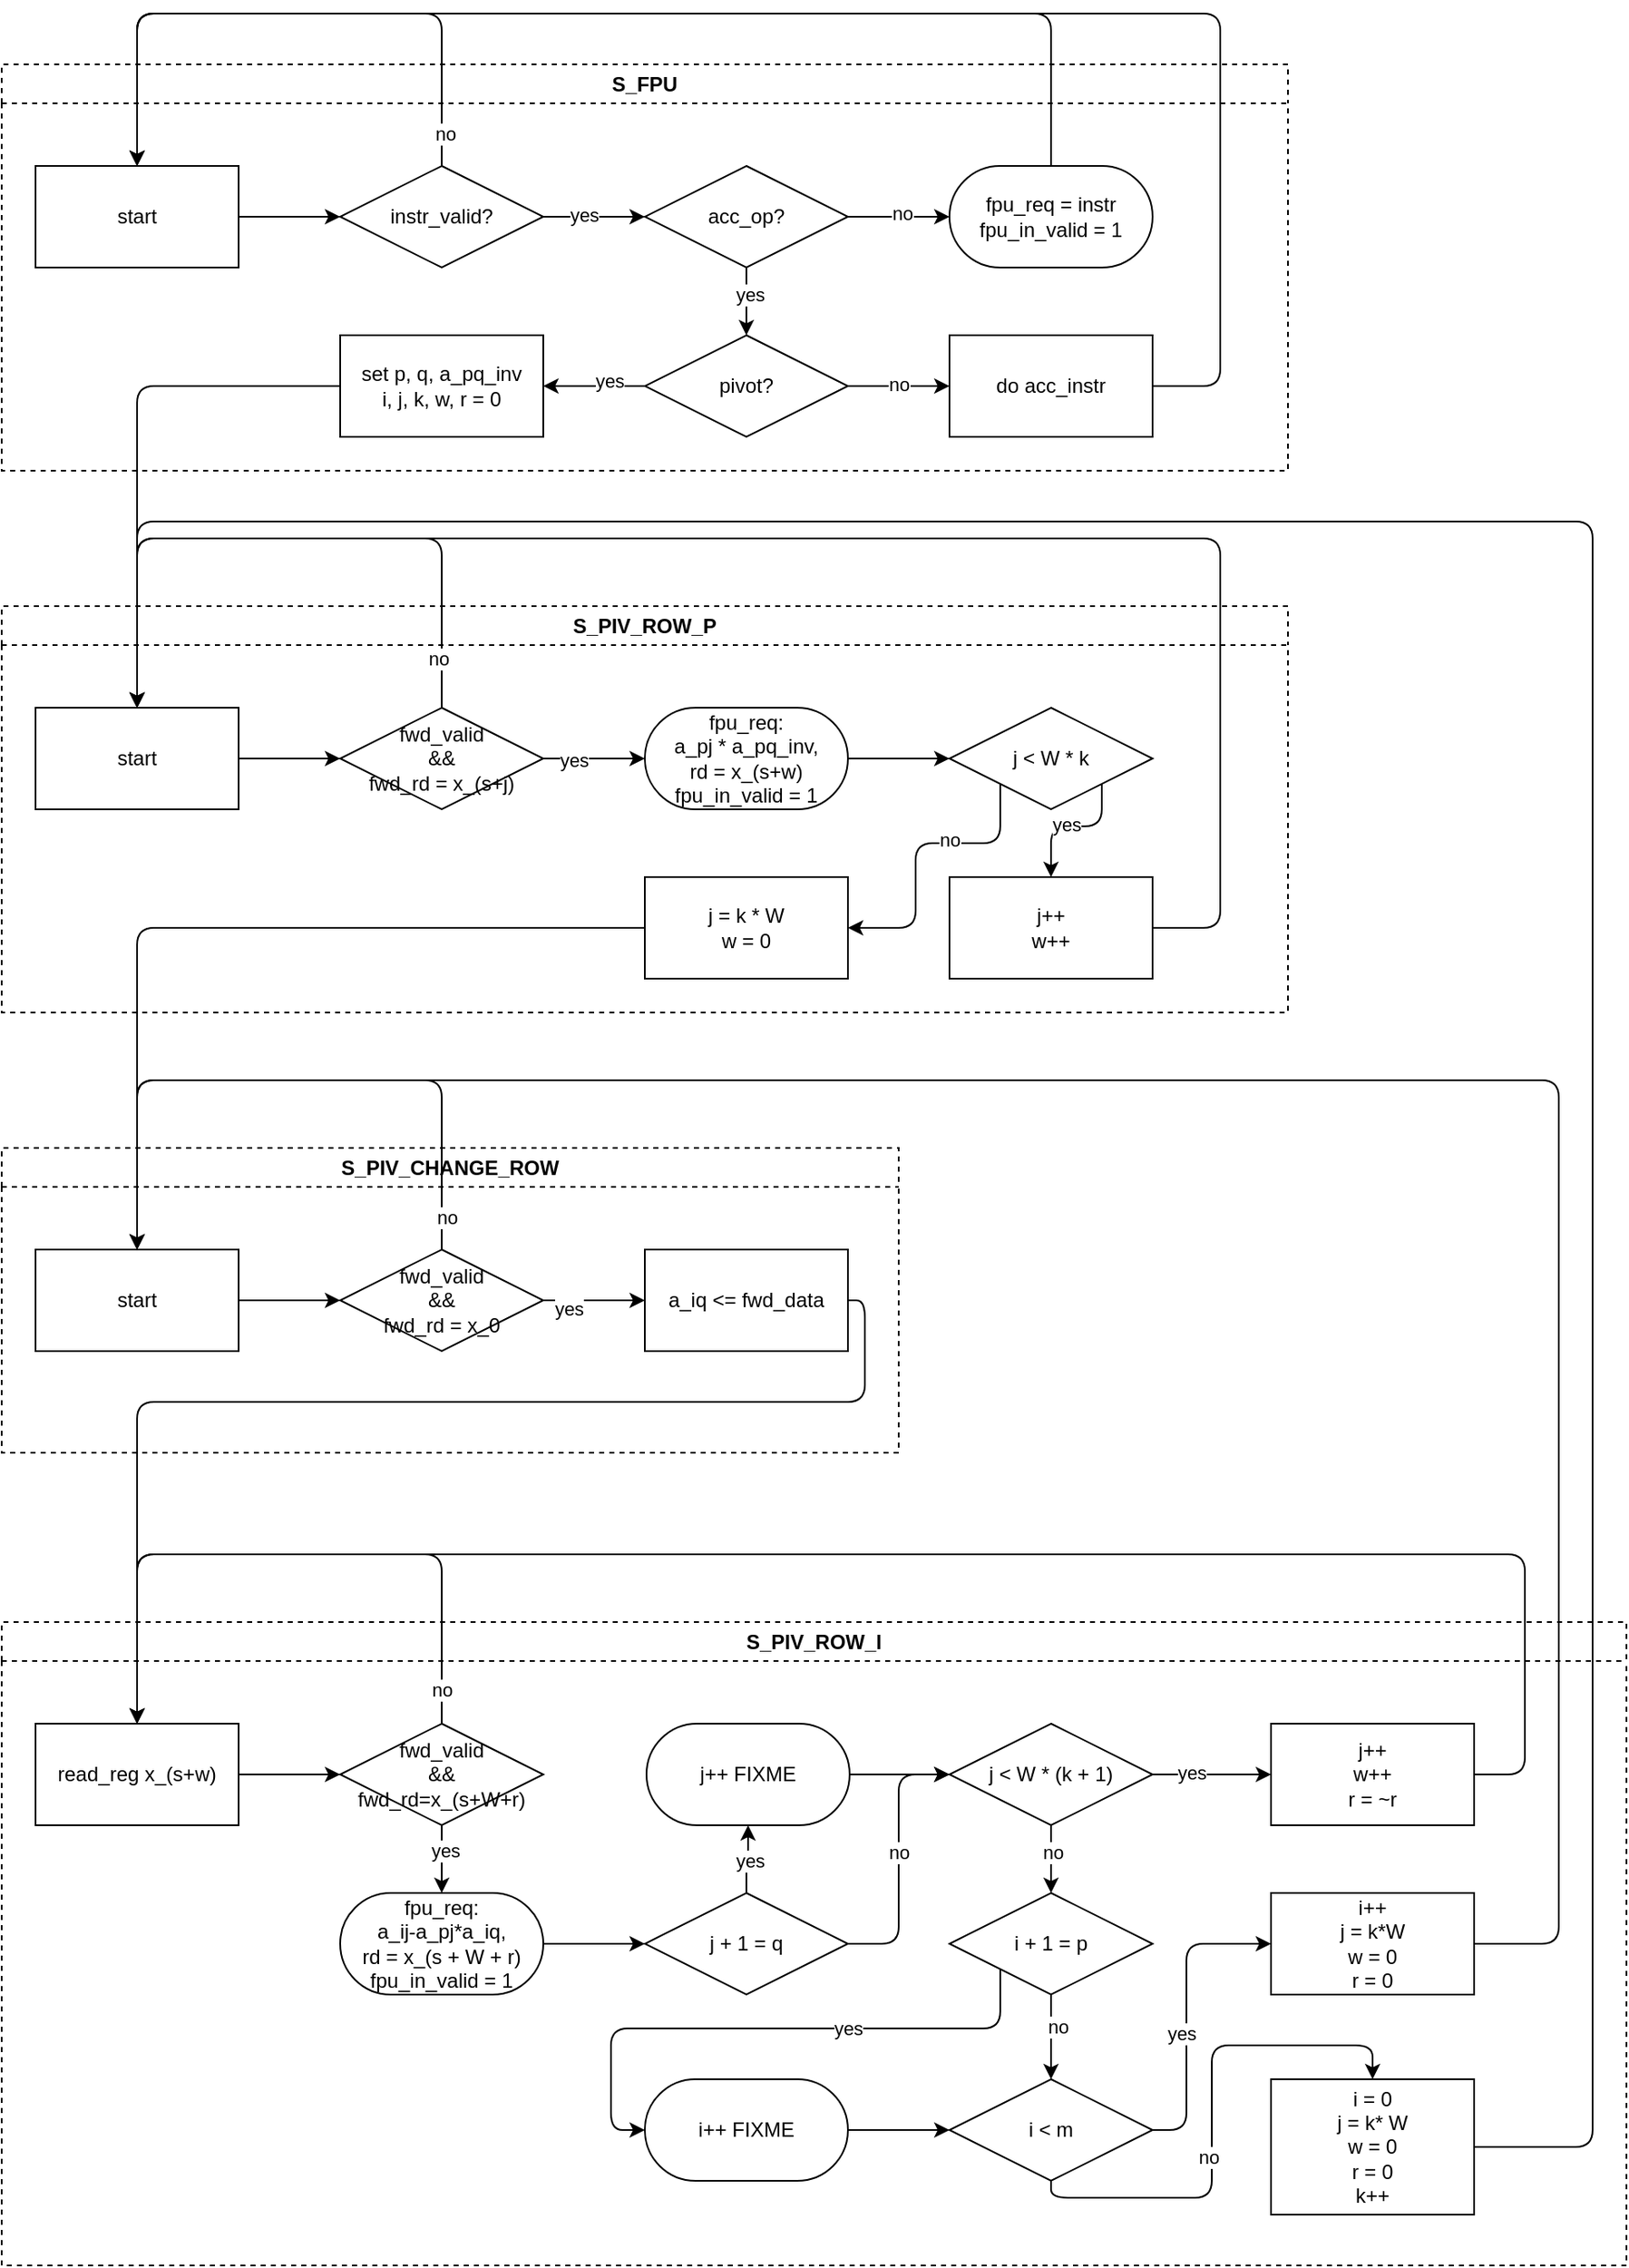 <mxfile>
    <diagram id="upM8BxJ4DCmBjdvqJWjv" name="Page-1">
        <mxGraphModel dx="1823" dy="1557" grid="1" gridSize="10" guides="1" tooltips="1" connect="1" arrows="1" fold="1" page="1" pageScale="1" pageWidth="850" pageHeight="1100" math="0" shadow="0">
            <root>
                <mxCell id="0"/>
                <mxCell id="1" parent="0"/>
                <mxCell id="11" value="S_FPU" style="swimlane;whiteSpace=wrap;html=1;dashed=1;fillColor=none;" parent="1" vertex="1">
                    <mxGeometry x="-280" y="80" width="760" height="240" as="geometry"/>
                </mxCell>
                <mxCell id="54" style="edgeStyle=none;html=1;exitX=1;exitY=0.5;exitDx=0;exitDy=0;entryX=0;entryY=0.5;entryDx=0;entryDy=0;" parent="11" source="13" target="15" edge="1">
                    <mxGeometry relative="1" as="geometry"/>
                </mxCell>
                <mxCell id="13" value="start" style="rounded=0;whiteSpace=wrap;html=1;" parent="11" vertex="1">
                    <mxGeometry x="20" y="60" width="120" height="60" as="geometry"/>
                </mxCell>
                <mxCell id="15" value="instr_valid?" style="rhombus;whiteSpace=wrap;html=1;" parent="11" vertex="1">
                    <mxGeometry x="200" y="60" width="120" height="60" as="geometry"/>
                </mxCell>
                <mxCell id="18" value="" style="endArrow=classic;html=1;entryX=0.5;entryY=0;entryDx=0;entryDy=0;exitX=0.5;exitY=0;exitDx=0;exitDy=0;" parent="11" source="15" target="13" edge="1">
                    <mxGeometry relative="1" as="geometry">
                        <mxPoint x="10" y="170" as="sourcePoint"/>
                        <mxPoint x="-50" y="-40" as="targetPoint"/>
                        <Array as="points">
                            <mxPoint x="260" y="-30"/>
                            <mxPoint x="80" y="-30"/>
                        </Array>
                    </mxGeometry>
                </mxCell>
                <mxCell id="58" value="no" style="edgeLabel;html=1;align=center;verticalAlign=middle;resizable=0;points=[];" parent="18" vertex="1" connectable="0">
                    <mxGeometry x="-0.891" y="-2" relative="1" as="geometry">
                        <mxPoint as="offset"/>
                    </mxGeometry>
                </mxCell>
                <mxCell id="64" value="&lt;font style=&quot;color: rgb(0, 0, 0);&quot;&gt;set p, q, a_pq_inv&lt;/font&gt;&lt;div&gt;&lt;font style=&quot;color: rgb(0, 0, 0);&quot;&gt;i, j, k, w, r = 0&lt;/font&gt;&lt;/div&gt;" style="rounded=0;whiteSpace=wrap;html=1;" parent="11" vertex="1">
                    <mxGeometry x="200" y="160" width="120" height="60" as="geometry"/>
                </mxCell>
                <mxCell id="65" value="S_PIV_ROW_P" style="swimlane;whiteSpace=wrap;html=1;dashed=1;fillColor=none;" parent="1" vertex="1">
                    <mxGeometry x="-280" y="400" width="760" height="240" as="geometry"/>
                </mxCell>
                <mxCell id="99" style="edgeStyle=elbowEdgeStyle;html=1;exitX=1;exitY=0.5;exitDx=0;exitDy=0;entryX=0;entryY=0.5;entryDx=0;entryDy=0;" parent="65" source="66" target="98" edge="1">
                    <mxGeometry relative="1" as="geometry"/>
                </mxCell>
                <mxCell id="66" value="start" style="rounded=0;whiteSpace=wrap;html=1;" parent="65" vertex="1">
                    <mxGeometry x="20" y="60" width="120" height="60" as="geometry"/>
                </mxCell>
                <mxCell id="68" value="fpu_req:&lt;br&gt;a_pj * a_pq_inv,&lt;br&gt;rd = x_(s+w)&lt;br&gt;fpu_in_valid = 1" style="rounded=1;whiteSpace=wrap;html=1;arcSize=50;" parent="65" vertex="1">
                    <mxGeometry x="380" y="60" width="120" height="60" as="geometry"/>
                </mxCell>
                <mxCell id="33" value="fpu_req = instr&lt;div&gt;&lt;font style=&quot;color: rgb(0, 0, 0);&quot;&gt;fpu_in_valid = 1&lt;/font&gt;&lt;/div&gt;" style="rounded=1;whiteSpace=wrap;html=1;arcSize=50;" parent="65" vertex="1">
                    <mxGeometry x="560" y="-260" width="120" height="60" as="geometry"/>
                </mxCell>
                <mxCell id="39" value="do acc_instr" style="rounded=0;whiteSpace=wrap;html=1;" parent="65" vertex="1">
                    <mxGeometry x="560" y="-160" width="120" height="60" as="geometry"/>
                </mxCell>
                <mxCell id="82" style="edgeStyle=none;html=1;exitX=1;exitY=1;exitDx=0;exitDy=0;entryX=0.5;entryY=0;entryDx=0;entryDy=0;" parent="65" source="78" target="81" edge="1">
                    <mxGeometry relative="1" as="geometry">
                        <Array as="points">
                            <mxPoint x="650" y="130"/>
                            <mxPoint x="620" y="130"/>
                        </Array>
                    </mxGeometry>
                </mxCell>
                <mxCell id="83" value="yes" style="edgeLabel;html=1;align=center;verticalAlign=middle;resizable=0;points=[];" parent="82" vertex="1" connectable="0">
                    <mxGeometry x="0.086" y="-1" relative="1" as="geometry">
                        <mxPoint as="offset"/>
                    </mxGeometry>
                </mxCell>
                <mxCell id="87" style="edgeStyle=none;html=1;exitX=0;exitY=1;exitDx=0;exitDy=0;entryX=1;entryY=0.5;entryDx=0;entryDy=0;" parent="65" source="78" target="86" edge="1">
                    <mxGeometry relative="1" as="geometry">
                        <Array as="points">
                            <mxPoint x="590" y="140"/>
                            <mxPoint x="540" y="140"/>
                            <mxPoint x="540" y="190"/>
                        </Array>
                    </mxGeometry>
                </mxCell>
                <mxCell id="88" value="no" style="edgeLabel;html=1;align=center;verticalAlign=middle;resizable=0;points=[];" parent="87" vertex="1" connectable="0">
                    <mxGeometry x="-0.257" y="-2" relative="1" as="geometry">
                        <mxPoint as="offset"/>
                    </mxGeometry>
                </mxCell>
                <mxCell id="78" value="j &amp;lt; W * k" style="rhombus;whiteSpace=wrap;html=1;" parent="65" vertex="1">
                    <mxGeometry x="560" y="60" width="120" height="60" as="geometry"/>
                </mxCell>
                <mxCell id="80" style="edgeStyle=none;html=1;exitX=1;exitY=0.5;exitDx=0;exitDy=0;entryX=0;entryY=0.5;entryDx=0;entryDy=0;" parent="65" target="78" edge="1">
                    <mxGeometry relative="1" as="geometry">
                        <mxPoint x="500" y="90" as="sourcePoint"/>
                    </mxGeometry>
                </mxCell>
                <mxCell id="34" value="pivot?" style="rhombus;whiteSpace=wrap;html=1;" parent="65" vertex="1">
                    <mxGeometry x="380" y="-160" width="120" height="60" as="geometry"/>
                </mxCell>
                <mxCell id="61" style="edgeStyle=none;html=1;exitX=1;exitY=0.5;exitDx=0;exitDy=0;entryX=0;entryY=0.5;entryDx=0;entryDy=0;" parent="65" source="34" target="39" edge="1">
                    <mxGeometry relative="1" as="geometry"/>
                </mxCell>
                <mxCell id="62" value="no" style="edgeLabel;html=1;align=center;verticalAlign=middle;resizable=0;points=[];" parent="61" vertex="1" connectable="0">
                    <mxGeometry y="1" relative="1" as="geometry">
                        <mxPoint as="offset"/>
                    </mxGeometry>
                </mxCell>
                <mxCell id="28" value="acc_op?" style="rhombus;whiteSpace=wrap;html=1;" parent="65" vertex="1">
                    <mxGeometry x="380" y="-260" width="120" height="60" as="geometry"/>
                </mxCell>
                <mxCell id="45" style="edgeStyle=none;html=1;exitX=1;exitY=0.5;exitDx=0;exitDy=0;entryX=0;entryY=0.5;entryDx=0;entryDy=0;" parent="65" source="28" target="33" edge="1">
                    <mxGeometry relative="1" as="geometry"/>
                </mxCell>
                <mxCell id="50" value="no" style="edgeLabel;html=1;align=center;verticalAlign=middle;resizable=0;points=[];" parent="45" vertex="1" connectable="0">
                    <mxGeometry x="0.056" y="2" relative="1" as="geometry">
                        <mxPoint as="offset"/>
                    </mxGeometry>
                </mxCell>
                <mxCell id="42" style="edgeStyle=none;html=1;exitX=0.5;exitY=1;exitDx=0;exitDy=0;entryX=0.5;entryY=0;entryDx=0;entryDy=0;" parent="65" source="28" target="34" edge="1">
                    <mxGeometry relative="1" as="geometry"/>
                </mxCell>
                <mxCell id="48" value="yes" style="edgeLabel;html=1;align=center;verticalAlign=middle;resizable=0;points=[];" parent="42" vertex="1" connectable="0">
                    <mxGeometry x="-0.2" y="2" relative="1" as="geometry">
                        <mxPoint as="offset"/>
                    </mxGeometry>
                </mxCell>
                <mxCell id="84" style="edgeStyle=none;html=1;exitX=1;exitY=0.5;exitDx=0;exitDy=0;entryX=0.5;entryY=0;entryDx=0;entryDy=0;" parent="65" source="81" target="66" edge="1">
                    <mxGeometry relative="1" as="geometry">
                        <Array as="points">
                            <mxPoint x="720" y="190"/>
                            <mxPoint x="720" y="-40"/>
                            <mxPoint x="80" y="-40"/>
                        </Array>
                    </mxGeometry>
                </mxCell>
                <mxCell id="81" value="j++&lt;div&gt;w++&lt;/div&gt;" style="rounded=1;whiteSpace=wrap;html=1;arcSize=0;" parent="65" vertex="1">
                    <mxGeometry x="560" y="160" width="120" height="60" as="geometry"/>
                </mxCell>
                <mxCell id="86" value="j = k * W&lt;br&gt;w = 0" style="rounded=1;whiteSpace=wrap;html=1;arcSize=0;" parent="65" vertex="1">
                    <mxGeometry x="380" y="160" width="120" height="60" as="geometry"/>
                </mxCell>
                <mxCell id="100" style="edgeStyle=elbowEdgeStyle;html=1;exitX=0.5;exitY=0;exitDx=0;exitDy=0;entryX=0.5;entryY=0;entryDx=0;entryDy=0;" parent="65" source="98" target="66" edge="1">
                    <mxGeometry relative="1" as="geometry">
                        <Array as="points">
                            <mxPoint x="170" y="-40"/>
                        </Array>
                    </mxGeometry>
                </mxCell>
                <mxCell id="101" value="no" style="edgeLabel;html=1;align=center;verticalAlign=middle;resizable=0;points=[];" parent="100" vertex="1" connectable="0">
                    <mxGeometry x="-0.847" y="2" relative="1" as="geometry">
                        <mxPoint as="offset"/>
                    </mxGeometry>
                </mxCell>
                <mxCell id="102" style="edgeStyle=elbowEdgeStyle;html=1;exitX=1;exitY=0.5;exitDx=0;exitDy=0;entryX=0;entryY=0.5;entryDx=0;entryDy=0;elbow=horizontal;" parent="65" source="98" target="68" edge="1">
                    <mxGeometry relative="1" as="geometry"/>
                </mxCell>
                <mxCell id="103" value="yes" style="edgeLabel;html=1;align=center;verticalAlign=middle;resizable=0;points=[];" parent="102" vertex="1" connectable="0">
                    <mxGeometry x="-0.4" y="-1" relative="1" as="geometry">
                        <mxPoint as="offset"/>
                    </mxGeometry>
                </mxCell>
                <mxCell id="98" value="fwd_valid&lt;div&gt;&lt;font style=&quot;color: rgb(0, 0, 0);&quot;&gt;&amp;amp;&amp;amp;&lt;br&gt;fwd_rd = x_(s+j)&lt;/font&gt;&lt;/div&gt;" style="rhombus;whiteSpace=wrap;html=1;" parent="65" vertex="1">
                    <mxGeometry x="200" y="60" width="120" height="60" as="geometry"/>
                </mxCell>
                <mxCell id="67" style="edgeStyle=none;html=1;exitX=0;exitY=0.5;exitDx=0;exitDy=0;entryX=0.5;entryY=0;entryDx=0;entryDy=0;" parent="1" source="64" target="66" edge="1">
                    <mxGeometry relative="1" as="geometry">
                        <Array as="points">
                            <mxPoint x="-200" y="270"/>
                        </Array>
                    </mxGeometry>
                </mxCell>
                <mxCell id="46" style="edgeStyle=none;html=1;exitX=0.5;exitY=0;exitDx=0;exitDy=0;entryX=0.5;entryY=0;entryDx=0;entryDy=0;" parent="1" source="33" target="13" edge="1">
                    <mxGeometry relative="1" as="geometry">
                        <mxPoint x="70" y="30" as="targetPoint"/>
                        <Array as="points">
                            <mxPoint x="340" y="50"/>
                            <mxPoint x="70" y="50"/>
                            <mxPoint x="-200" y="50"/>
                        </Array>
                    </mxGeometry>
                </mxCell>
                <mxCell id="63" style="edgeStyle=none;html=1;exitX=1;exitY=0.5;exitDx=0;exitDy=0;entryX=0.5;entryY=0;entryDx=0;entryDy=0;" parent="1" source="39" target="13" edge="1">
                    <mxGeometry relative="1" as="geometry">
                        <mxPoint x="480" y="50" as="targetPoint"/>
                        <Array as="points">
                            <mxPoint x="440" y="270"/>
                            <mxPoint x="440" y="50"/>
                            <mxPoint x="370" y="50"/>
                            <mxPoint x="-200" y="50"/>
                        </Array>
                    </mxGeometry>
                </mxCell>
                <mxCell id="44" style="edgeStyle=none;html=1;exitX=0;exitY=0.5;exitDx=0;exitDy=0;" parent="1" source="34" target="64" edge="1">
                    <mxGeometry relative="1" as="geometry">
                        <mxPoint x="170" y="350" as="targetPoint"/>
                    </mxGeometry>
                </mxCell>
                <mxCell id="52" value="yes" style="edgeLabel;html=1;align=center;verticalAlign=middle;resizable=0;points=[];" parent="44" vertex="1" connectable="0">
                    <mxGeometry x="-0.294" y="-3" relative="1" as="geometry">
                        <mxPoint as="offset"/>
                    </mxGeometry>
                </mxCell>
                <mxCell id="41" style="edgeStyle=none;html=1;exitX=1;exitY=0.5;exitDx=0;exitDy=0;entryX=0;entryY=0.5;entryDx=0;entryDy=0;" parent="1" source="15" target="28" edge="1">
                    <mxGeometry relative="1" as="geometry"/>
                </mxCell>
                <mxCell id="47" value="yes" style="edgeLabel;html=1;align=center;verticalAlign=middle;resizable=0;points=[];" parent="41" vertex="1" connectable="0">
                    <mxGeometry x="-0.21" y="1" relative="1" as="geometry">
                        <mxPoint as="offset"/>
                    </mxGeometry>
                </mxCell>
                <mxCell id="89" value="S_PIV_CHANGE_ROW" style="swimlane;whiteSpace=wrap;html=1;dashed=1;fillColor=none;" parent="1" vertex="1">
                    <mxGeometry x="-280" y="720" width="530" height="180" as="geometry"/>
                </mxCell>
                <mxCell id="105" style="edgeStyle=elbowEdgeStyle;html=1;exitX=1;exitY=0.5;exitDx=0;exitDy=0;entryX=0;entryY=0.5;entryDx=0;entryDy=0;" parent="89" source="91" target="104" edge="1">
                    <mxGeometry relative="1" as="geometry"/>
                </mxCell>
                <mxCell id="91" value="start" style="rounded=0;whiteSpace=wrap;html=1;" parent="89" vertex="1">
                    <mxGeometry x="20" y="60" width="120" height="60" as="geometry"/>
                </mxCell>
                <mxCell id="106" style="edgeStyle=elbowEdgeStyle;html=1;exitX=0.5;exitY=0;exitDx=0;exitDy=0;entryX=0.5;entryY=0;entryDx=0;entryDy=0;" parent="89" source="104" target="91" edge="1">
                    <mxGeometry relative="1" as="geometry">
                        <Array as="points">
                            <mxPoint x="170" y="-40"/>
                        </Array>
                    </mxGeometry>
                </mxCell>
                <mxCell id="107" value="no" style="edgeLabel;html=1;align=center;verticalAlign=middle;resizable=0;points=[];" parent="106" vertex="1" connectable="0">
                    <mxGeometry x="-0.9" y="-3" relative="1" as="geometry">
                        <mxPoint as="offset"/>
                    </mxGeometry>
                </mxCell>
                <mxCell id="109" style="edgeStyle=elbowEdgeStyle;html=1;exitX=1;exitY=0.5;exitDx=0;exitDy=0;entryX=0;entryY=0.5;entryDx=0;entryDy=0;" parent="89" source="104" target="108" edge="1">
                    <mxGeometry relative="1" as="geometry"/>
                </mxCell>
                <mxCell id="110" value="yes" style="edgeLabel;html=1;align=center;verticalAlign=middle;resizable=0;points=[];" parent="109" vertex="1" connectable="0">
                    <mxGeometry x="-0.5" y="-5" relative="1" as="geometry">
                        <mxPoint as="offset"/>
                    </mxGeometry>
                </mxCell>
                <mxCell id="104" value="fwd_valid&lt;br&gt;&amp;amp;&amp;amp;&lt;br&gt;fwd_rd = x_0" style="rhombus;whiteSpace=wrap;html=1;" parent="89" vertex="1">
                    <mxGeometry x="200" y="60" width="120" height="60" as="geometry"/>
                </mxCell>
                <mxCell id="108" value="a_iq &amp;lt;= fwd_data" style="rounded=0;whiteSpace=wrap;html=1;" parent="89" vertex="1">
                    <mxGeometry x="380" y="60" width="120" height="60" as="geometry"/>
                </mxCell>
                <mxCell id="94" value="S_PIV_ROW_I" style="swimlane;whiteSpace=wrap;html=1;dashed=1;fillColor=none;startSize=23;" parent="1" vertex="1">
                    <mxGeometry x="-280" y="1000" width="960" height="380" as="geometry"/>
                </mxCell>
                <mxCell id="116" style="edgeStyle=orthogonalEdgeStyle;html=1;exitX=1;exitY=0.5;exitDx=0;exitDy=0;entryX=0;entryY=0.5;entryDx=0;entryDy=0;" parent="94" source="97" target="115" edge="1">
                    <mxGeometry relative="1" as="geometry"/>
                </mxCell>
                <mxCell id="97" value="read_reg x_(s+w)" style="rounded=0;whiteSpace=wrap;html=1;" parent="94" vertex="1">
                    <mxGeometry x="20" y="60" width="120" height="60" as="geometry"/>
                </mxCell>
                <mxCell id="121" style="edgeStyle=orthogonalEdgeStyle;html=1;exitX=0.5;exitY=0;exitDx=0;exitDy=0;entryX=0.5;entryY=0;entryDx=0;entryDy=0;" parent="94" source="115" target="97" edge="1">
                    <mxGeometry relative="1" as="geometry">
                        <Array as="points">
                            <mxPoint x="260" y="-40"/>
                            <mxPoint x="80" y="-40"/>
                        </Array>
                    </mxGeometry>
                </mxCell>
                <mxCell id="122" value="no" style="edgeLabel;html=1;align=center;verticalAlign=middle;resizable=0;points=[];" parent="121" vertex="1" connectable="0">
                    <mxGeometry x="-0.1" y="4" relative="1" as="geometry">
                        <mxPoint x="71" y="76" as="offset"/>
                    </mxGeometry>
                </mxCell>
                <mxCell id="124" style="edgeStyle=orthogonalEdgeStyle;html=1;exitX=0.5;exitY=1;exitDx=0;exitDy=0;entryX=0.5;entryY=0;entryDx=0;entryDy=0;" parent="94" source="115" target="123" edge="1">
                    <mxGeometry relative="1" as="geometry"/>
                </mxCell>
                <mxCell id="125" value="yes" style="edgeLabel;html=1;align=center;verticalAlign=middle;resizable=0;points=[];" parent="124" vertex="1" connectable="0">
                    <mxGeometry x="-0.267" y="2" relative="1" as="geometry">
                        <mxPoint as="offset"/>
                    </mxGeometry>
                </mxCell>
                <mxCell id="115" value="fwd_valid&lt;br&gt;&amp;amp;&amp;amp;&lt;br&gt;fwd_rd=x_(s+W+r)" style="rhombus;whiteSpace=wrap;html=1;" parent="94" vertex="1">
                    <mxGeometry x="200" y="60" width="120" height="60" as="geometry"/>
                </mxCell>
                <mxCell id="145" style="edgeStyle=none;html=1;exitX=1;exitY=0.5;exitDx=0;exitDy=0;entryX=0;entryY=0.5;entryDx=0;entryDy=0;" edge="1" parent="94" source="123" target="143">
                    <mxGeometry relative="1" as="geometry"/>
                </mxCell>
                <mxCell id="123" value="fpu_req:&lt;br&gt;a_ij-a_pj*a_iq,&lt;br&gt;rd = x_(s + W + r)&lt;br&gt;fpu_in_valid = 1" style="rounded=1;whiteSpace=wrap;html=1;arcSize=50;" parent="94" vertex="1">
                    <mxGeometry x="200" y="160" width="120" height="60" as="geometry"/>
                </mxCell>
                <mxCell id="132" style="edgeStyle=orthogonalEdgeStyle;html=1;exitX=1;exitY=0.5;exitDx=0;exitDy=0;entryX=0;entryY=0.5;entryDx=0;entryDy=0;" parent="94" source="126" target="127" edge="1">
                    <mxGeometry relative="1" as="geometry"/>
                </mxCell>
                <mxCell id="136" value="yes" style="edgeLabel;html=1;align=center;verticalAlign=middle;resizable=0;points=[];" parent="132" vertex="1" connectable="0">
                    <mxGeometry x="-0.343" y="1" relative="1" as="geometry">
                        <mxPoint as="offset"/>
                    </mxGeometry>
                </mxCell>
                <mxCell id="154" style="edgeStyle=orthogonalEdgeStyle;html=1;exitX=0.5;exitY=1;exitDx=0;exitDy=0;" edge="1" parent="94" source="126" target="153">
                    <mxGeometry relative="1" as="geometry"/>
                </mxCell>
                <mxCell id="167" value="no" style="edgeLabel;html=1;align=center;verticalAlign=middle;resizable=0;points=[];" vertex="1" connectable="0" parent="154">
                    <mxGeometry x="-0.231" y="1" relative="1" as="geometry">
                        <mxPoint as="offset"/>
                    </mxGeometry>
                </mxCell>
                <mxCell id="126" value="j &amp;lt; W * (k + 1)" style="rhombus;whiteSpace=wrap;html=1;" parent="94" vertex="1">
                    <mxGeometry x="560" y="60" width="120" height="60" as="geometry"/>
                </mxCell>
                <mxCell id="140" style="edgeStyle=orthogonalEdgeStyle;html=1;exitX=1;exitY=0.5;exitDx=0;exitDy=0;entryX=0.5;entryY=0;entryDx=0;entryDy=0;" parent="94" source="127" target="97" edge="1">
                    <mxGeometry relative="1" as="geometry">
                        <Array as="points">
                            <mxPoint x="900" y="90"/>
                            <mxPoint x="900" y="-40"/>
                            <mxPoint x="80" y="-40"/>
                        </Array>
                    </mxGeometry>
                </mxCell>
                <mxCell id="127" value="j++&lt;div&gt;w++&lt;br&gt;r = ~r&lt;/div&gt;" style="rounded=1;whiteSpace=wrap;html=1;arcSize=0;" parent="94" vertex="1">
                    <mxGeometry x="750" y="60" width="120" height="60" as="geometry"/>
                </mxCell>
                <mxCell id="134" style="edgeStyle=orthogonalEdgeStyle;html=1;exitX=1;exitY=0.5;exitDx=0;exitDy=0;entryX=0;entryY=0.5;entryDx=0;entryDy=0;" parent="94" source="128" target="129" edge="1">
                    <mxGeometry relative="1" as="geometry">
                        <Array as="points">
                            <mxPoint x="700" y="300"/>
                            <mxPoint x="700" y="190"/>
                        </Array>
                    </mxGeometry>
                </mxCell>
                <mxCell id="138" value="yes" style="edgeLabel;html=1;align=center;verticalAlign=middle;resizable=0;points=[];" parent="134" vertex="1" connectable="0">
                    <mxGeometry x="-0.143" y="3" relative="1" as="geometry">
                        <mxPoint as="offset"/>
                    </mxGeometry>
                </mxCell>
                <mxCell id="135" style="edgeStyle=orthogonalEdgeStyle;html=1;exitX=0.5;exitY=1;exitDx=0;exitDy=0;entryX=0.5;entryY=0;entryDx=0;entryDy=0;" parent="94" source="128" target="130" edge="1">
                    <mxGeometry relative="1" as="geometry">
                        <Array as="points">
                            <mxPoint x="620" y="340"/>
                            <mxPoint x="715" y="340"/>
                            <mxPoint x="715" y="250"/>
                            <mxPoint x="810" y="250"/>
                        </Array>
                    </mxGeometry>
                </mxCell>
                <mxCell id="139" value="no" style="edgeLabel;html=1;align=center;verticalAlign=middle;resizable=0;points=[];" parent="135" vertex="1" connectable="0">
                    <mxGeometry x="-0.167" y="2" relative="1" as="geometry">
                        <mxPoint as="offset"/>
                    </mxGeometry>
                </mxCell>
                <mxCell id="128" value="i &amp;lt; m" style="rhombus;whiteSpace=wrap;html=1;" parent="94" vertex="1">
                    <mxGeometry x="560" y="270" width="120" height="60" as="geometry"/>
                </mxCell>
                <mxCell id="129" value="i++&lt;br&gt;j = k*W&lt;br&gt;w = 0&lt;br&gt;r = 0" style="rounded=1;whiteSpace=wrap;html=1;arcSize=0;" parent="94" vertex="1">
                    <mxGeometry x="750" y="160" width="120" height="60" as="geometry"/>
                </mxCell>
                <mxCell id="130" value="i = 0&lt;br&gt;j = k* W&lt;br&gt;w = 0&lt;br&gt;r = 0&lt;br&gt;k++" style="rounded=1;whiteSpace=wrap;html=1;arcSize=0;" parent="94" vertex="1">
                    <mxGeometry x="750" y="270" width="120" height="80" as="geometry"/>
                </mxCell>
                <mxCell id="163" style="edgeStyle=orthogonalEdgeStyle;html=1;exitX=0.5;exitY=0;exitDx=0;exitDy=0;entryX=0.5;entryY=1;entryDx=0;entryDy=0;" edge="1" parent="94" source="143" target="144">
                    <mxGeometry relative="1" as="geometry"/>
                </mxCell>
                <mxCell id="164" value="yes" style="edgeLabel;html=1;align=center;verticalAlign=middle;resizable=0;points=[];" vertex="1" connectable="0" parent="163">
                    <mxGeometry x="-0.055" y="-2" relative="1" as="geometry">
                        <mxPoint as="offset"/>
                    </mxGeometry>
                </mxCell>
                <mxCell id="165" style="edgeStyle=orthogonalEdgeStyle;html=1;exitX=1;exitY=0.5;exitDx=0;exitDy=0;" edge="1" parent="94" source="143">
                    <mxGeometry relative="1" as="geometry">
                        <mxPoint x="560" y="90" as="targetPoint"/>
                        <Array as="points">
                            <mxPoint x="530" y="190"/>
                            <mxPoint x="530" y="90"/>
                        </Array>
                    </mxGeometry>
                </mxCell>
                <mxCell id="166" value="no" style="edgeLabel;html=1;align=center;verticalAlign=middle;resizable=0;points=[];" vertex="1" connectable="0" parent="165">
                    <mxGeometry x="0.047" relative="1" as="geometry">
                        <mxPoint as="offset"/>
                    </mxGeometry>
                </mxCell>
                <mxCell id="143" value="j + 1 = q" style="rhombus;whiteSpace=wrap;html=1;" vertex="1" parent="94">
                    <mxGeometry x="380" y="160" width="120" height="60" as="geometry"/>
                </mxCell>
                <mxCell id="149" style="edgeStyle=orthogonalEdgeStyle;html=1;exitX=1;exitY=0.5;exitDx=0;exitDy=0;entryX=0;entryY=0.5;entryDx=0;entryDy=0;" edge="1" parent="94" source="144" target="126">
                    <mxGeometry relative="1" as="geometry"/>
                </mxCell>
                <mxCell id="144" value="j++ FIXME" style="rounded=1;whiteSpace=wrap;html=1;arcSize=50;" vertex="1" parent="94">
                    <mxGeometry x="381" y="60" width="120" height="60" as="geometry"/>
                </mxCell>
                <mxCell id="155" style="edgeStyle=orthogonalEdgeStyle;html=1;exitX=0.5;exitY=1;exitDx=0;exitDy=0;entryX=0.5;entryY=0;entryDx=0;entryDy=0;" edge="1" parent="94" source="153" target="128">
                    <mxGeometry relative="1" as="geometry"/>
                </mxCell>
                <mxCell id="160" value="no" style="edgeLabel;html=1;align=center;verticalAlign=middle;resizable=0;points=[];" vertex="1" connectable="0" parent="155">
                    <mxGeometry x="-0.232" y="4" relative="1" as="geometry">
                        <mxPoint as="offset"/>
                    </mxGeometry>
                </mxCell>
                <mxCell id="157" style="edgeStyle=orthogonalEdgeStyle;html=1;exitX=0;exitY=1;exitDx=0;exitDy=0;entryX=0;entryY=0.5;entryDx=0;entryDy=0;" edge="1" parent="94" source="153" target="156">
                    <mxGeometry relative="1" as="geometry">
                        <Array as="points">
                            <mxPoint x="590" y="240"/>
                            <mxPoint x="360" y="240"/>
                            <mxPoint x="360" y="300"/>
                        </Array>
                    </mxGeometry>
                </mxCell>
                <mxCell id="159" value="yes" style="edgeLabel;html=1;align=center;verticalAlign=middle;resizable=0;points=[];" vertex="1" connectable="0" parent="157">
                    <mxGeometry x="-0.276" relative="1" as="geometry">
                        <mxPoint as="offset"/>
                    </mxGeometry>
                </mxCell>
                <mxCell id="153" value="i + 1 = p" style="rhombus;whiteSpace=wrap;html=1;" vertex="1" parent="94">
                    <mxGeometry x="560" y="160" width="120" height="60" as="geometry"/>
                </mxCell>
                <mxCell id="158" style="edgeStyle=orthogonalEdgeStyle;html=1;exitX=1;exitY=0.5;exitDx=0;exitDy=0;" edge="1" parent="94" source="156" target="128">
                    <mxGeometry relative="1" as="geometry"/>
                </mxCell>
                <mxCell id="156" value="i++ FIXME" style="rounded=1;whiteSpace=wrap;html=1;arcSize=50;" vertex="1" parent="94">
                    <mxGeometry x="380" y="270" width="120" height="60" as="geometry"/>
                </mxCell>
                <mxCell id="96" style="edgeStyle=orthogonalEdgeStyle;html=1;exitX=0;exitY=0.5;exitDx=0;exitDy=0;entryX=0.5;entryY=0;entryDx=0;entryDy=0;" parent="1" source="86" target="91" edge="1">
                    <mxGeometry relative="1" as="geometry">
                        <Array as="points">
                            <mxPoint x="-200" y="590"/>
                        </Array>
                    </mxGeometry>
                </mxCell>
                <mxCell id="113" style="edgeStyle=orthogonalEdgeStyle;html=1;exitX=1;exitY=0.5;exitDx=0;exitDy=0;" parent="1" source="108" target="97" edge="1">
                    <mxGeometry relative="1" as="geometry">
                        <Array as="points">
                            <mxPoint x="230" y="810"/>
                            <mxPoint x="230" y="870"/>
                            <mxPoint x="-200" y="870"/>
                        </Array>
                    </mxGeometry>
                </mxCell>
                <mxCell id="141" style="edgeStyle=orthogonalEdgeStyle;html=1;exitX=1;exitY=0.5;exitDx=0;exitDy=0;entryX=0.5;entryY=0;entryDx=0;entryDy=0;" parent="1" source="129" target="91" edge="1">
                    <mxGeometry relative="1" as="geometry">
                        <Array as="points">
                            <mxPoint x="640" y="1190"/>
                            <mxPoint x="640" y="680"/>
                            <mxPoint x="-200" y="680"/>
                        </Array>
                    </mxGeometry>
                </mxCell>
                <mxCell id="142" style="edgeStyle=orthogonalEdgeStyle;html=1;exitX=1;exitY=0.5;exitDx=0;exitDy=0;entryX=0.5;entryY=0;entryDx=0;entryDy=0;" parent="1" source="130" target="66" edge="1">
                    <mxGeometry relative="1" as="geometry">
                        <Array as="points">
                            <mxPoint x="660" y="1310"/>
                            <mxPoint x="660" y="350"/>
                            <mxPoint x="-200" y="350"/>
                        </Array>
                    </mxGeometry>
                </mxCell>
            </root>
        </mxGraphModel>
    </diagram>
</mxfile>